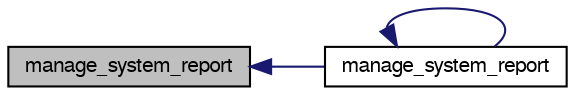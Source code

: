digraph G
{
  bgcolor="transparent";
  edge [fontname="FreeSans",fontsize="10",labelfontname="FreeSans",labelfontsize="10"];
  node [fontname="FreeSans",fontsize="10",shape=record];
  rankdir=LR;
  Node1 [label="manage_system_report",height=0.2,width=0.4,color="black", fillcolor="grey75", style="filled" fontcolor="black"];
  Node1 -> Node2 [dir=back,color="midnightblue",fontsize="10",style="solid",fontname="FreeSans"];
  Node2 [label="manage_system_report",height=0.2,width=0.4,color="black",URL="$manage_8h.html#a0ef0e2cfbf4d12529055979f46403a4e",tooltip="Get a system report."];
  Node2 -> Node2 [dir=back,color="midnightblue",fontsize="10",style="solid",fontname="FreeSans"];
}
